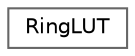 digraph "Graphical Class Hierarchy"
{
 // INTERACTIVE_SVG=YES
 // LATEX_PDF_SIZE
  bgcolor="transparent";
  edge [fontname=Helvetica,fontsize=10,labelfontname=Helvetica,labelfontsize=10];
  node [fontname=Helvetica,fontsize=10,shape=box,height=0.2,width=0.4];
  rankdir="LR";
  Node0 [id="Node000000",label="RingLUT",height=0.2,width=0.4,color="grey40", fillcolor="white", style="filled",URL="$d0/d90/class_ring_l_u_t.html",tooltip=" "];
}
